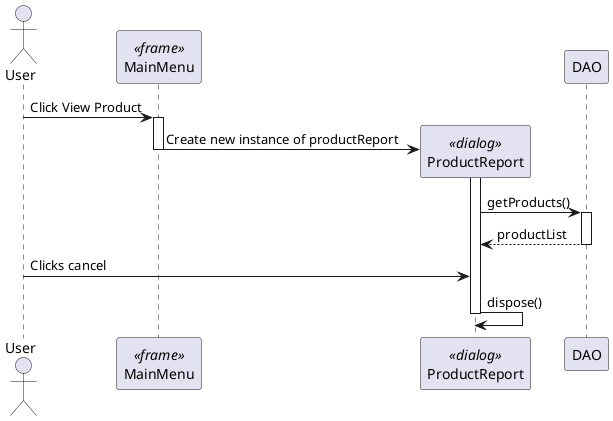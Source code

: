 @startuml
actor "User" as user
participant "MainMenu" as mainMenu <<frame>>

user -> mainMenu++: Click View Product

create "ProductReport" as productReport <<dialog>>

mainMenu -> productReport++: Create new instance of productReport
mainMenu--

participant "DAO" as dao

productReport -> dao++: getProducts()
return productList
dao--

user -> productReport: Clicks cancel
productReport -> productReport: dispose()
productReport--

@enduml
